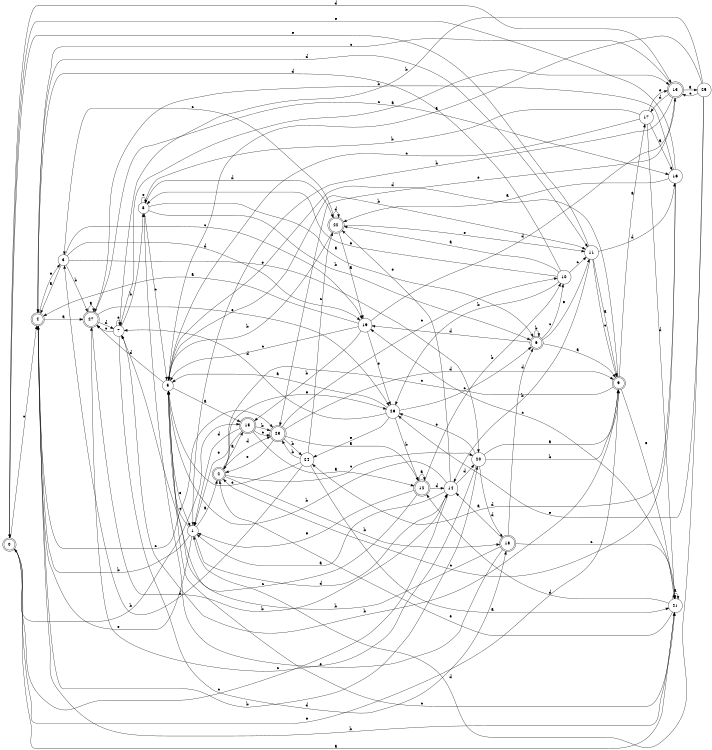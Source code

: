 digraph n23_7 {
__start0 [label="" shape="none"];

rankdir=LR;
size="8,5";

s0 [style="rounded,filled", color="black", fillcolor="white" shape="doublecircle", label="0"];
s1 [style="filled", color="black", fillcolor="white" shape="circle", label="1"];
s2 [style="rounded,filled", color="black", fillcolor="white" shape="doublecircle", label="2"];
s3 [style="filled", color="black", fillcolor="white" shape="circle", label="3"];
s4 [style="rounded,filled", color="black", fillcolor="white" shape="doublecircle", label="4"];
s5 [style="filled", color="black", fillcolor="white" shape="circle", label="5"];
s6 [style="rounded,filled", color="black", fillcolor="white" shape="doublecircle", label="6"];
s7 [style="filled", color="black", fillcolor="white" shape="circle", label="7"];
s8 [style="filled", color="black", fillcolor="white" shape="circle", label="8"];
s9 [style="rounded,filled", color="black", fillcolor="white" shape="doublecircle", label="9"];
s10 [style="filled", color="black", fillcolor="white" shape="circle", label="10"];
s11 [style="filled", color="black", fillcolor="white" shape="circle", label="11"];
s12 [style="rounded,filled", color="black", fillcolor="white" shape="doublecircle", label="12"];
s13 [style="rounded,filled", color="black", fillcolor="white" shape="doublecircle", label="13"];
s14 [style="filled", color="black", fillcolor="white" shape="circle", label="14"];
s15 [style="rounded,filled", color="black", fillcolor="white" shape="doublecircle", label="15"];
s16 [style="filled", color="black", fillcolor="white" shape="circle", label="16"];
s17 [style="filled", color="black", fillcolor="white" shape="circle", label="17"];
s18 [style="rounded,filled", color="black", fillcolor="white" shape="doublecircle", label="18"];
s19 [style="filled", color="black", fillcolor="white" shape="circle", label="19"];
s20 [style="filled", color="black", fillcolor="white" shape="circle", label="20"];
s21 [style="filled", color="black", fillcolor="white" shape="circle", label="21"];
s22 [style="rounded,filled", color="black", fillcolor="white" shape="doublecircle", label="22"];
s23 [style="rounded,filled", color="black", fillcolor="white" shape="doublecircle", label="23"];
s24 [style="filled", color="black", fillcolor="white" shape="circle", label="24"];
s25 [style="filled", color="black", fillcolor="white" shape="circle", label="25"];
s26 [style="filled", color="black", fillcolor="white" shape="circle", label="26"];
s27 [style="rounded,filled", color="black", fillcolor="white" shape="doublecircle", label="27"];
s0 -> s21 [label="a"];
s0 -> s15 [label="b"];
s0 -> s4 [label="c"];
s0 -> s13 [label="d"];
s0 -> s9 [label="e"];
s1 -> s2 [label="a"];
s1 -> s4 [label="b"];
s1 -> s5 [label="c"];
s1 -> s14 [label="d"];
s1 -> s4 [label="e"];
s2 -> s15 [label="a"];
s2 -> s18 [label="b"];
s2 -> s20 [label="c"];
s2 -> s23 [label="d"];
s2 -> s26 [label="e"];
s3 -> s4 [label="a"];
s3 -> s27 [label="b"];
s3 -> s19 [label="c"];
s3 -> s19 [label="d"];
s3 -> s20 [label="e"];
s4 -> s27 [label="a"];
s4 -> s20 [label="b"];
s4 -> s23 [label="c"];
s4 -> s11 [label="d"];
s4 -> s3 [label="e"];
s5 -> s15 [label="a"];
s5 -> s11 [label="b"];
s5 -> s21 [label="c"];
s5 -> s27 [label="d"];
s5 -> s1 [label="e"];
s6 -> s9 [label="a"];
s6 -> s6 [label="b"];
s6 -> s10 [label="c"];
s6 -> s19 [label="d"];
s6 -> s11 [label="e"];
s7 -> s13 [label="a"];
s7 -> s8 [label="b"];
s7 -> s27 [label="c"];
s7 -> s18 [label="d"];
s7 -> s7 [label="e"];
s8 -> s6 [label="a"];
s8 -> s6 [label="b"];
s8 -> s5 [label="c"];
s8 -> s22 [label="d"];
s8 -> s8 [label="e"];
s9 -> s17 [label="a"];
s9 -> s7 [label="b"];
s9 -> s2 [label="c"];
s9 -> s5 [label="d"];
s9 -> s21 [label="e"];
s10 -> s22 [label="a"];
s10 -> s26 [label="b"];
s10 -> s11 [label="c"];
s10 -> s4 [label="d"];
s10 -> s8 [label="e"];
s11 -> s9 [label="a"];
s11 -> s14 [label="b"];
s11 -> s9 [label="c"];
s11 -> s16 [label="d"];
s11 -> s0 [label="e"];
s12 -> s12 [label="a"];
s12 -> s10 [label="b"];
s12 -> s7 [label="c"];
s12 -> s14 [label="d"];
s12 -> s1 [label="e"];
s13 -> s25 [label="a"];
s13 -> s1 [label="b"];
s13 -> s4 [label="c"];
s13 -> s17 [label="d"];
s13 -> s23 [label="e"];
s14 -> s1 [label="a"];
s14 -> s5 [label="b"];
s14 -> s0 [label="c"];
s14 -> s20 [label="d"];
s14 -> s22 [label="e"];
s15 -> s12 [label="a"];
s15 -> s23 [label="b"];
s15 -> s23 [label="c"];
s15 -> s1 [label="d"];
s15 -> s1 [label="e"];
s16 -> s22 [label="a"];
s16 -> s27 [label="b"];
s16 -> s2 [label="c"];
s16 -> s24 [label="d"];
s16 -> s0 [label="e"];
s17 -> s16 [label="a"];
s17 -> s8 [label="b"];
s17 -> s5 [label="c"];
s17 -> s21 [label="d"];
s17 -> s13 [label="e"];
s18 -> s14 [label="a"];
s18 -> s5 [label="b"];
s18 -> s21 [label="c"];
s18 -> s6 [label="d"];
s18 -> s8 [label="e"];
s19 -> s4 [label="a"];
s19 -> s15 [label="b"];
s19 -> s5 [label="c"];
s19 -> s13 [label="d"];
s19 -> s26 [label="e"];
s20 -> s9 [label="a"];
s20 -> s9 [label="b"];
s20 -> s27 [label="c"];
s20 -> s18 [label="d"];
s20 -> s26 [label="e"];
s21 -> s21 [label="a"];
s21 -> s4 [label="b"];
s21 -> s19 [label="c"];
s21 -> s12 [label="d"];
s21 -> s2 [label="e"];
s22 -> s19 [label="a"];
s22 -> s5 [label="b"];
s22 -> s3 [label="c"];
s22 -> s22 [label="d"];
s22 -> s11 [label="e"];
s23 -> s12 [label="a"];
s23 -> s24 [label="b"];
s23 -> s10 [label="c"];
s23 -> s9 [label="d"];
s23 -> s2 [label="e"];
s24 -> s21 [label="a"];
s24 -> s23 [label="b"];
s24 -> s22 [label="c"];
s24 -> s3 [label="d"];
s24 -> s5 [label="e"];
s25 -> s5 [label="a"];
s25 -> s7 [label="b"];
s25 -> s13 [label="c"];
s25 -> s1 [label="d"];
s25 -> s26 [label="e"];
s26 -> s5 [label="a"];
s26 -> s12 [label="b"];
s26 -> s6 [label="c"];
s26 -> s7 [label="d"];
s26 -> s24 [label="e"];
s27 -> s27 [label="a"];
s27 -> s14 [label="b"];
s27 -> s16 [label="c"];
s27 -> s7 [label="d"];
s27 -> s26 [label="e"];

}